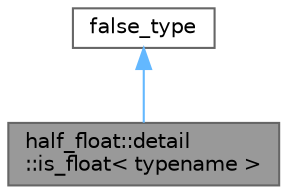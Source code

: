 digraph "half_float::detail::is_float&lt; typename &gt;"
{
 // LATEX_PDF_SIZE
  bgcolor="transparent";
  edge [fontname=Helvetica,fontsize=10,labelfontname=Helvetica,labelfontsize=10];
  node [fontname=Helvetica,fontsize=10,shape=box,height=0.2,width=0.4];
  Node1 [id="Node000001",label="half_float::detail\l::is_float\< typename \>",height=0.2,width=0.4,color="gray40", fillcolor="grey60", style="filled", fontcolor="black",tooltip="Type traits for floating-point types."];
  Node2 -> Node1 [id="edge1_Node000001_Node000002",dir="back",color="steelblue1",style="solid",tooltip=" "];
  Node2 [id="Node000002",label="false_type",height=0.2,width=0.4,color="gray40", fillcolor="white", style="filled",URL="$structhalf__float_1_1detail_1_1bool__type.html",tooltip=" "];
}
